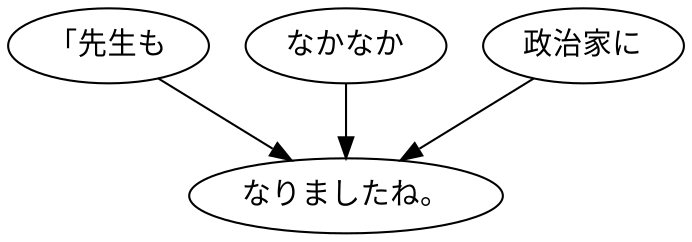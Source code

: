 digraph graph7512 {
	node0 [label="「先生も"];
	node1 [label="なかなか"];
	node2 [label="政治家に"];
	node3 [label="なりましたね。"];
	node0 -> node3;
	node1 -> node3;
	node2 -> node3;
}
